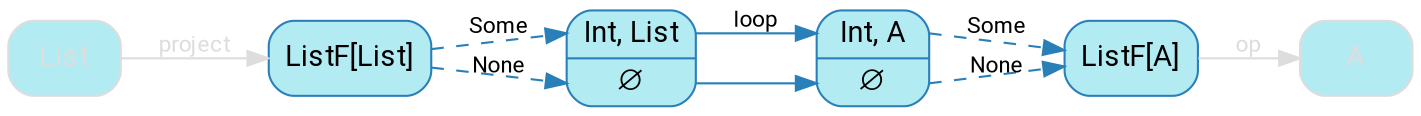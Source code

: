 digraph {
    bgcolor=transparent
    splines=false
    rankdir=LR

    // Default theme: disabled
    node[shape="rectangle" style="rounded,filled" color="#dddddd" fillcolor="#b2ebf2" fontcolor="#dddddd" fontname="Segoe UI,Roboto,Helvetica,Arial,sans-serif"]
    edge [color="#dddddd" fontcolor="#dddddd" fontname="Segoe UI,Roboto,Helvetica,Arial,sans-serif" fontsize=11]

    ListStruct[shape=record label="<cons> Int, List| <nil> ∅" color="#2980B9" fillcolor="#b2ebf2" fontcolor="#000000"]
    ListStruct2[shape=record label="<cons> Int, A| <nil> ∅" color="#2980B9" fillcolor="#b2ebf2" fontcolor="#000000"]
    ListFList[label="ListF[List]" color="#2980B9" fillcolor="#b2ebf2" fontcolor="#000000"]
    ListFA[label="ListF[A]" color="#2980B9" fillcolor="#b2ebf2" fontcolor="#000000"]

    List             -> ListFList [label=project]
    ListFList        -> ListStruct:cons [style=dashed label=Some color="#2980B9" fontcolor="#000000"]
    ListFList        -> ListStruct:nil [style=dashed label=None color="#2980B9" fontcolor="#000000"]
    ListStruct:cons  -> ListStruct2:cons [label=loop color="#2980B9" fontcolor="#000000"]
    ListStruct:nil   -> ListStruct2:nil[color="#2980B9" fontcolor="#000000"]
    ListStruct2:cons -> ListFA [style=dashed label=Some color="#2980B9" fontcolor="#000000"]
    ListStruct2:nil  -> ListFA [style=dashed label=None color="#2980B9" fontcolor="#000000"]
    ListFA           -> A [label=op]
}
